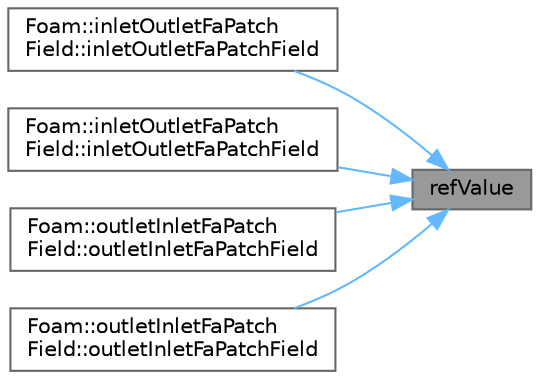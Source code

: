 digraph "refValue"
{
 // LATEX_PDF_SIZE
  bgcolor="transparent";
  edge [fontname=Helvetica,fontsize=10,labelfontname=Helvetica,labelfontsize=10];
  node [fontname=Helvetica,fontsize=10,shape=box,height=0.2,width=0.4];
  rankdir="RL";
  Node1 [id="Node000001",label="refValue",height=0.2,width=0.4,color="gray40", fillcolor="grey60", style="filled", fontcolor="black",tooltip=" "];
  Node1 -> Node2 [id="edge1_Node000001_Node000002",dir="back",color="steelblue1",style="solid",tooltip=" "];
  Node2 [id="Node000002",label="Foam::inletOutletFaPatch\lField::inletOutletFaPatchField",height=0.2,width=0.4,color="grey40", fillcolor="white", style="filled",URL="$classFoam_1_1inletOutletFaPatchField.html#a58f3dfc7307ef099b107f4b98c93c349",tooltip=" "];
  Node1 -> Node3 [id="edge2_Node000001_Node000003",dir="back",color="steelblue1",style="solid",tooltip=" "];
  Node3 [id="Node000003",label="Foam::inletOutletFaPatch\lField::inletOutletFaPatchField",height=0.2,width=0.4,color="grey40", fillcolor="white", style="filled",URL="$classFoam_1_1inletOutletFaPatchField.html#a9f03b1e8d607191c769fe4e67313a366",tooltip=" "];
  Node1 -> Node4 [id="edge3_Node000001_Node000004",dir="back",color="steelblue1",style="solid",tooltip=" "];
  Node4 [id="Node000004",label="Foam::outletInletFaPatch\lField::outletInletFaPatchField",height=0.2,width=0.4,color="grey40", fillcolor="white", style="filled",URL="$classFoam_1_1outletInletFaPatchField.html#adbbeab53eeb0852870818dbf058b5da8",tooltip=" "];
  Node1 -> Node5 [id="edge4_Node000001_Node000005",dir="back",color="steelblue1",style="solid",tooltip=" "];
  Node5 [id="Node000005",label="Foam::outletInletFaPatch\lField::outletInletFaPatchField",height=0.2,width=0.4,color="grey40", fillcolor="white", style="filled",URL="$classFoam_1_1outletInletFaPatchField.html#a1d0d370ef89501fc99f996bb1d69c95a",tooltip=" "];
}
